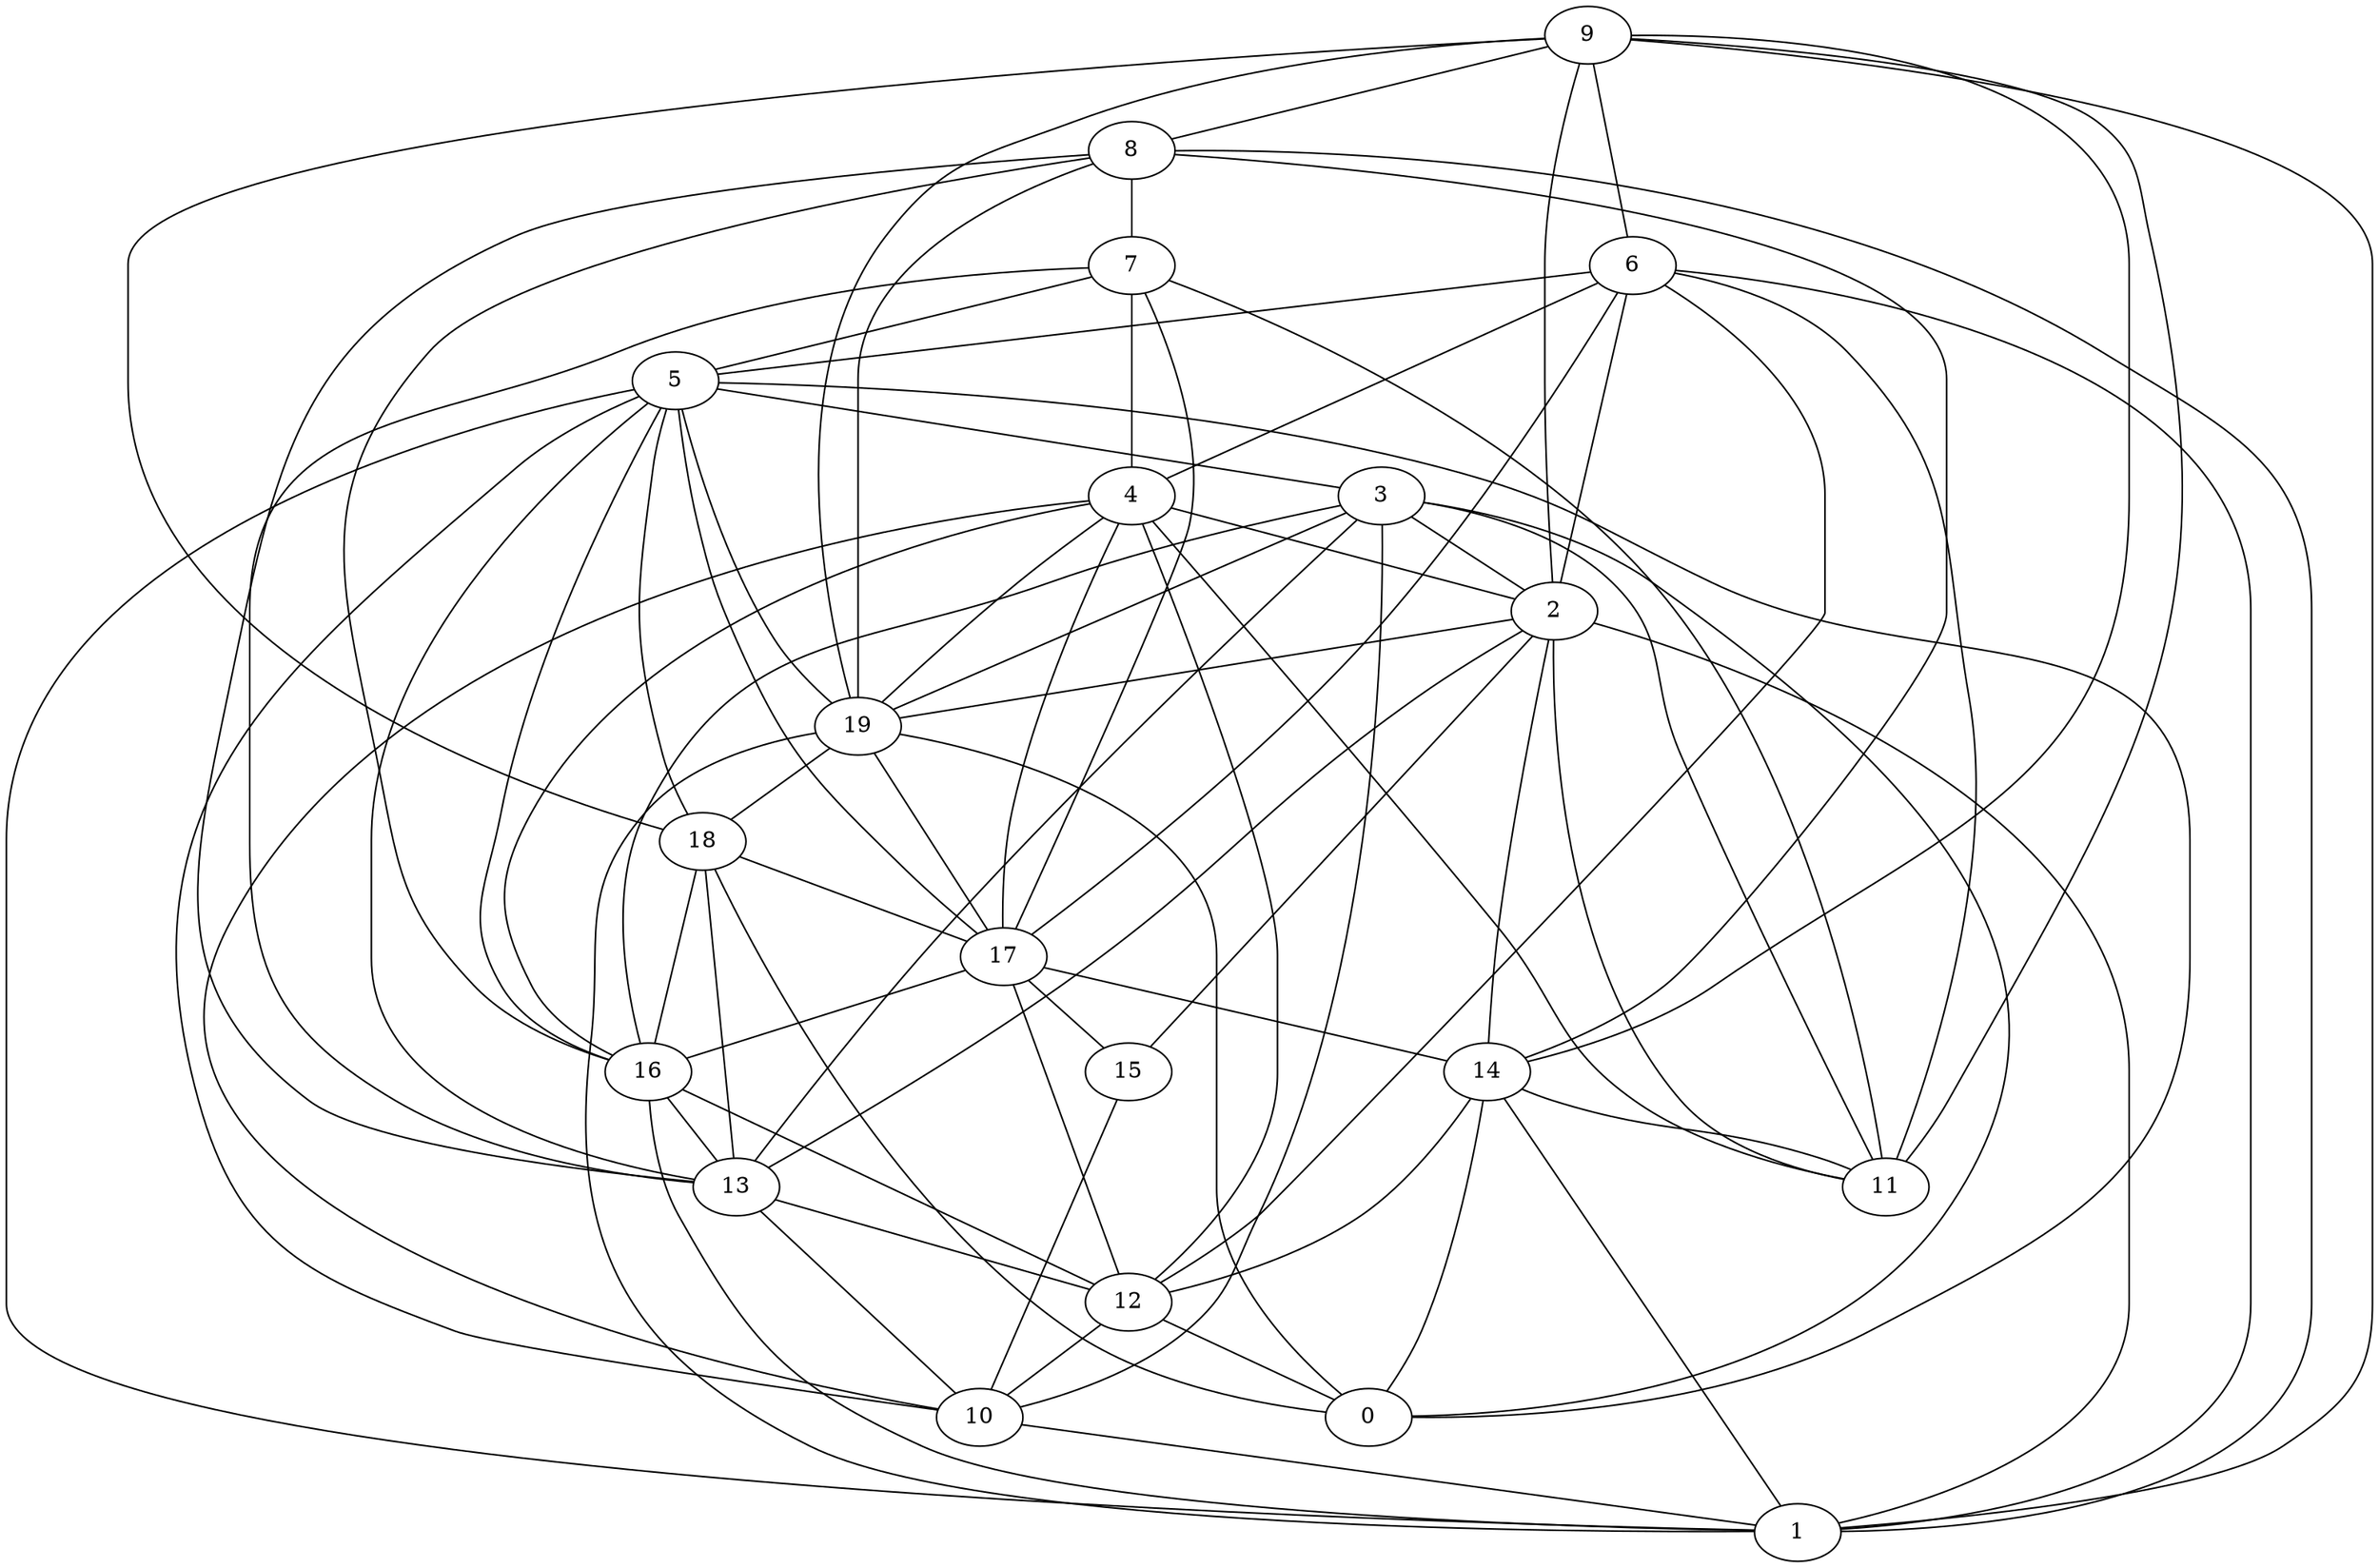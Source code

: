 digraph GG_graph {

subgraph G_graph {
edge [color = black]
"12" -> "10" [dir = none]
"3" -> "2" [dir = none]
"16" -> "13" [dir = none]
"2" -> "15" [dir = none]
"2" -> "13" [dir = none]
"2" -> "11" [dir = none]
"19" -> "0" [dir = none]
"6" -> "5" [dir = none]
"6" -> "2" [dir = none]
"4" -> "2" [dir = none]
"8" -> "1" [dir = none]
"8" -> "14" [dir = none]
"8" -> "7" [dir = none]
"8" -> "13" [dir = none]
"18" -> "17" [dir = none]
"9" -> "18" [dir = none]
"9" -> "19" [dir = none]
"9" -> "2" [dir = none]
"13" -> "12" [dir = none]
"18" -> "0" [dir = none]
"6" -> "1" [dir = none]
"3" -> "16" [dir = none]
"17" -> "16" [dir = none]
"7" -> "5" [dir = none]
"5" -> "19" [dir = none]
"16" -> "1" [dir = none]
"9" -> "8" [dir = none]
"5" -> "3" [dir = none]
"3" -> "10" [dir = none]
"4" -> "12" [dir = none]
"18" -> "13" [dir = none]
"17" -> "15" [dir = none]
"2" -> "1" [dir = none]
"12" -> "0" [dir = none]
"17" -> "12" [dir = none]
"6" -> "12" [dir = none]
"5" -> "10" [dir = none]
"16" -> "12" [dir = none]
"9" -> "1" [dir = none]
"14" -> "0" [dir = none]
"8" -> "16" [dir = none]
"7" -> "13" [dir = none]
"9" -> "14" [dir = none]
"5" -> "1" [dir = none]
"7" -> "11" [dir = none]
"9" -> "6" [dir = none]
"14" -> "12" [dir = none]
"6" -> "11" [dir = none]
"18" -> "16" [dir = none]
"4" -> "10" [dir = none]
"19" -> "18" [dir = none]
"4" -> "11" [dir = none]
"10" -> "1" [dir = none]
"6" -> "4" [dir = none]
"19" -> "1" [dir = none]
"5" -> "0" [dir = none]
"3" -> "13" [dir = none]
"3" -> "19" [dir = none]
"8" -> "19" [dir = none]
"15" -> "10" [dir = none]
"13" -> "10" [dir = none]
"4" -> "19" [dir = none]
"7" -> "4" [dir = none]
"5" -> "17" [dir = none]
"3" -> "11" [dir = none]
"5" -> "16" [dir = none]
"5" -> "13" [dir = none]
"6" -> "17" [dir = none]
"5" -> "18" [dir = none]
"2" -> "14" [dir = none]
"9" -> "11" [dir = none]
"4" -> "16" [dir = none]
"4" -> "17" [dir = none]
"2" -> "19" [dir = none]
"14" -> "11" [dir = none]
"3" -> "0" [dir = none]
"7" -> "17" [dir = none]
"14" -> "1" [dir = none]
"19" -> "17" [dir = none]
"17" -> "14" [dir = none]
}

}
